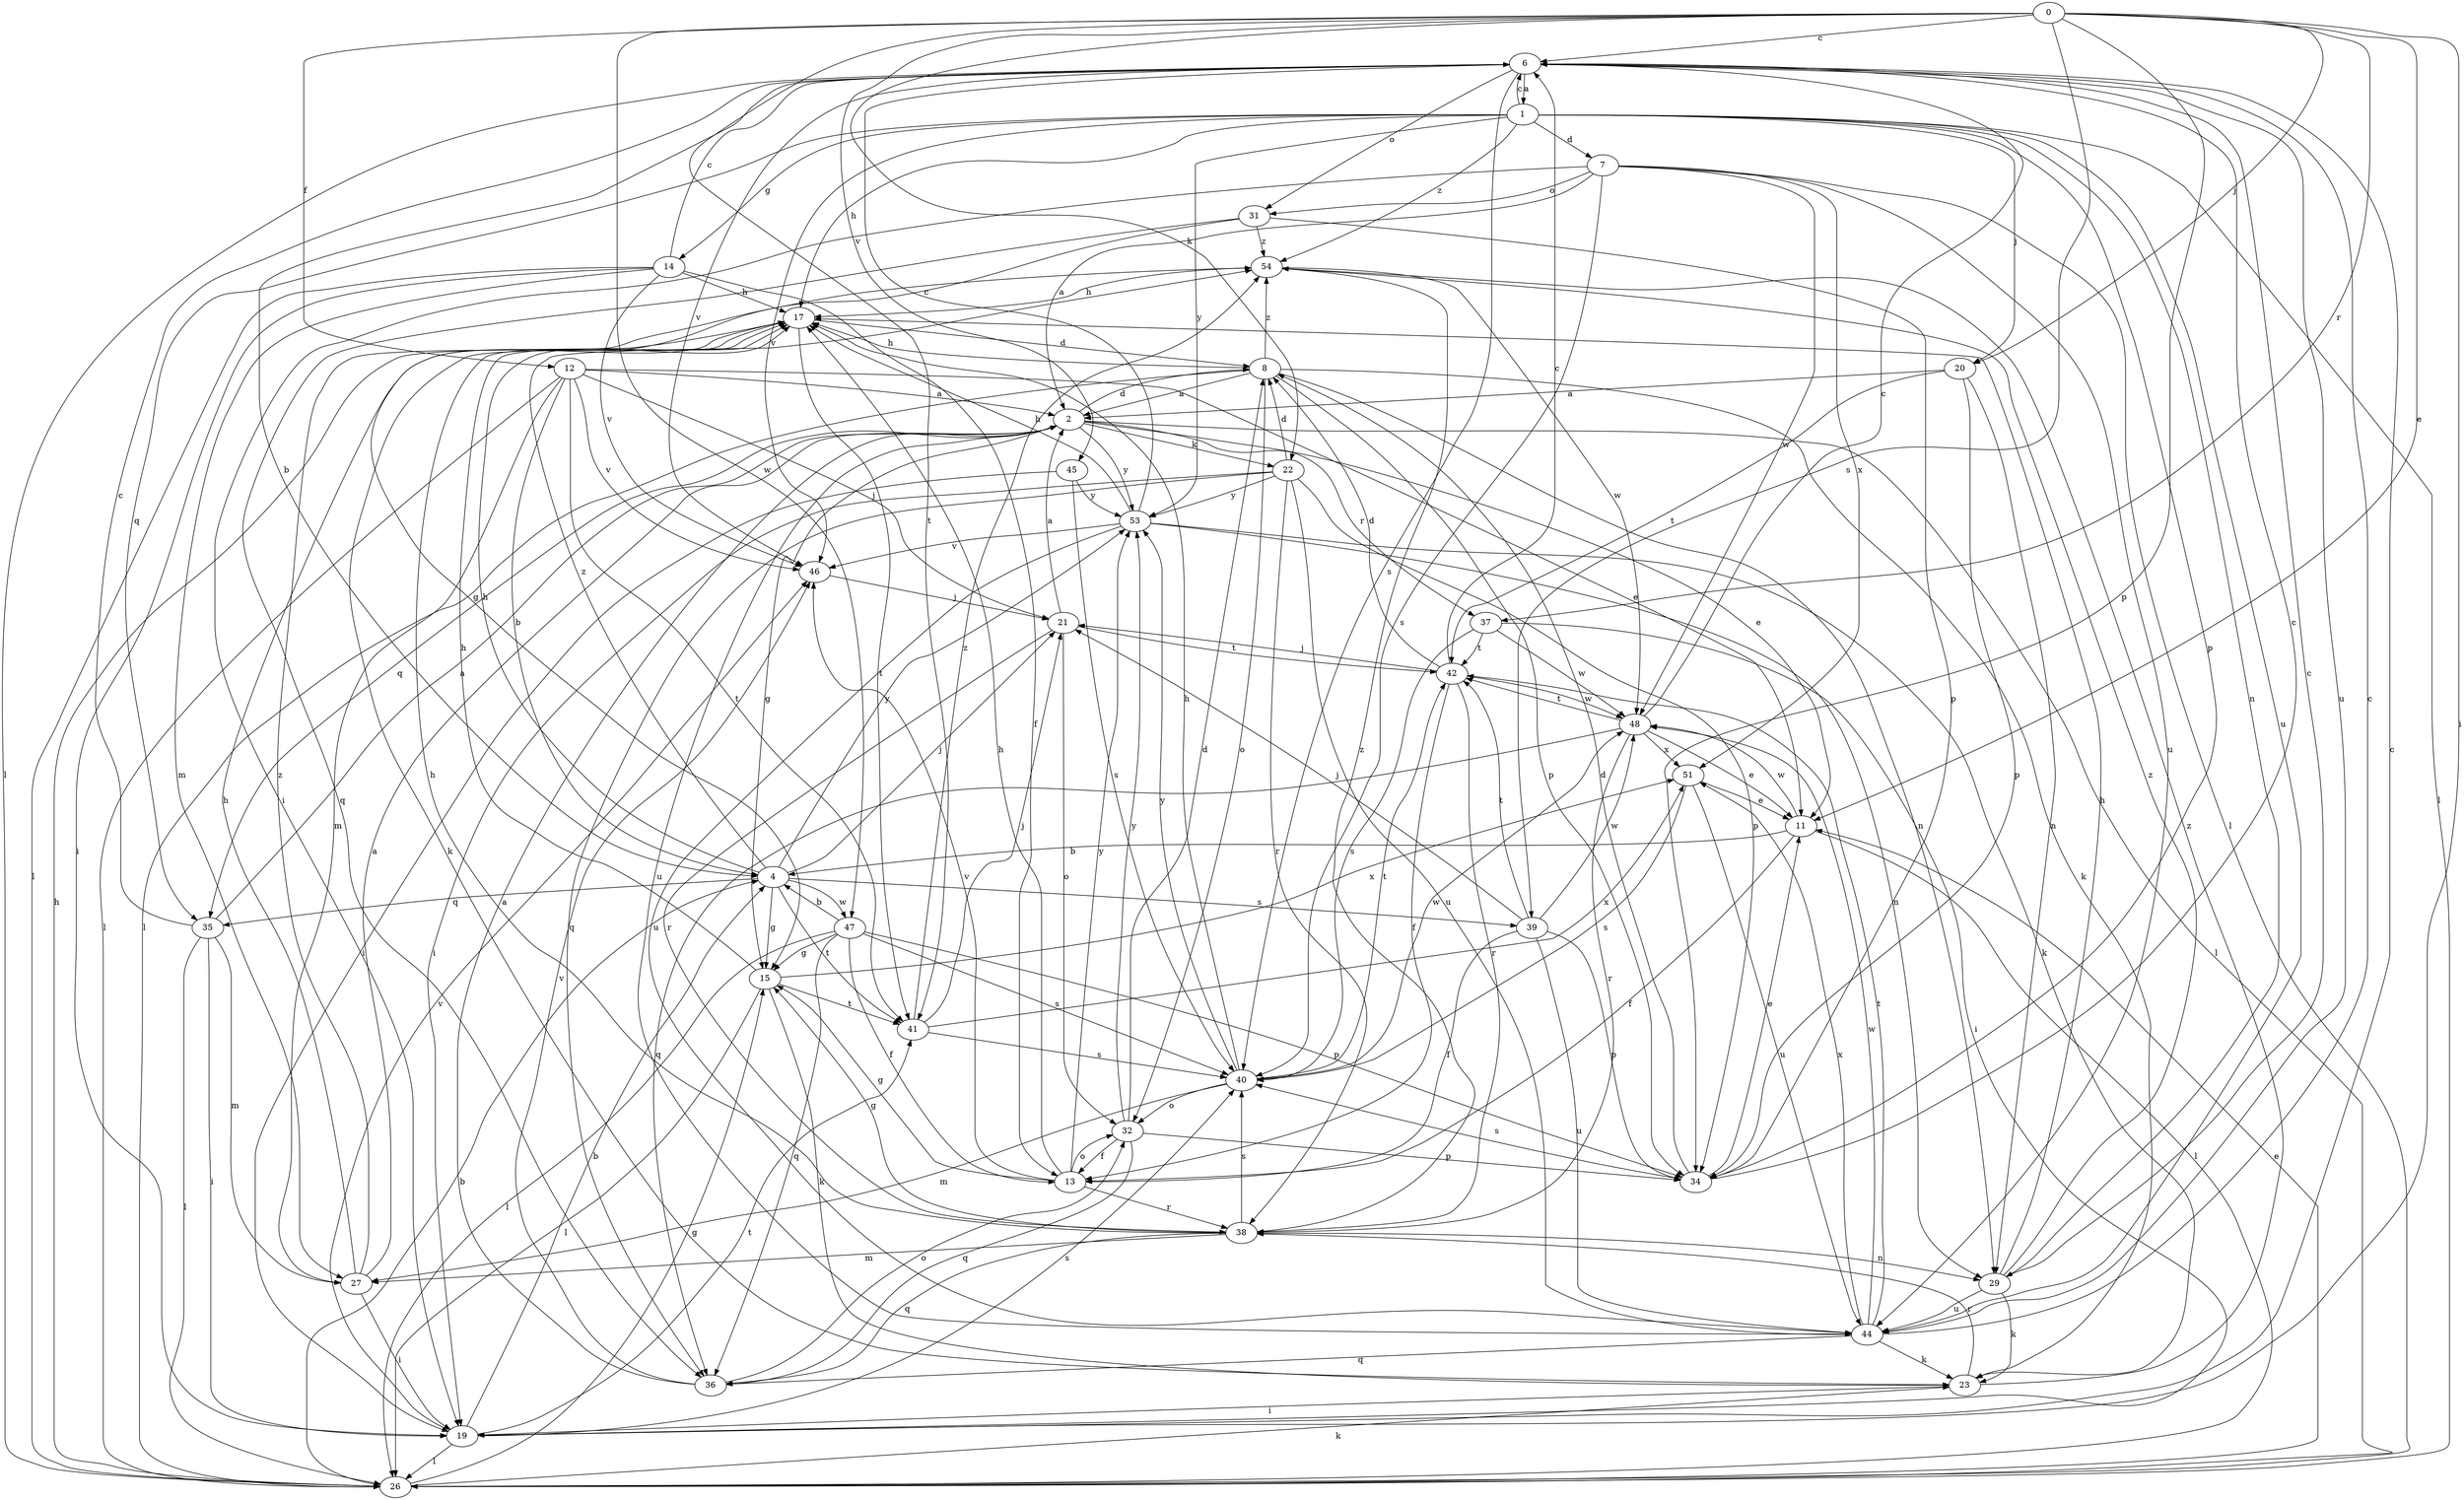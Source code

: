strict digraph  {
0;
1;
2;
4;
6;
7;
8;
11;
12;
13;
14;
15;
17;
19;
20;
21;
22;
23;
26;
27;
29;
31;
32;
34;
35;
36;
37;
38;
39;
40;
41;
42;
44;
45;
46;
47;
48;
51;
53;
54;
0 -> 6  [label=c];
0 -> 11  [label=e];
0 -> 12  [label=f];
0 -> 19  [label=i];
0 -> 20  [label=j];
0 -> 22  [label=k];
0 -> 34  [label=p];
0 -> 37  [label=r];
0 -> 39  [label=s];
0 -> 41  [label=t];
0 -> 45  [label=v];
0 -> 47  [label=w];
1 -> 6  [label=c];
1 -> 7  [label=d];
1 -> 14  [label=g];
1 -> 17  [label=h];
1 -> 20  [label=j];
1 -> 26  [label=l];
1 -> 29  [label=n];
1 -> 34  [label=p];
1 -> 35  [label=q];
1 -> 44  [label=u];
1 -> 46  [label=v];
1 -> 53  [label=y];
1 -> 54  [label=z];
2 -> 8  [label=d];
2 -> 11  [label=e];
2 -> 15  [label=g];
2 -> 22  [label=k];
2 -> 26  [label=l];
2 -> 35  [label=q];
2 -> 37  [label=r];
2 -> 44  [label=u];
2 -> 53  [label=y];
4 -> 15  [label=g];
4 -> 17  [label=h];
4 -> 21  [label=j];
4 -> 35  [label=q];
4 -> 39  [label=s];
4 -> 41  [label=t];
4 -> 47  [label=w];
4 -> 53  [label=y];
4 -> 54  [label=z];
6 -> 1  [label=a];
6 -> 4  [label=b];
6 -> 26  [label=l];
6 -> 31  [label=o];
6 -> 40  [label=s];
6 -> 44  [label=u];
6 -> 46  [label=v];
7 -> 2  [label=a];
7 -> 19  [label=i];
7 -> 26  [label=l];
7 -> 31  [label=o];
7 -> 40  [label=s];
7 -> 44  [label=u];
7 -> 48  [label=w];
7 -> 51  [label=x];
8 -> 2  [label=a];
8 -> 17  [label=h];
8 -> 23  [label=k];
8 -> 26  [label=l];
8 -> 29  [label=n];
8 -> 32  [label=o];
8 -> 34  [label=p];
8 -> 54  [label=z];
11 -> 4  [label=b];
11 -> 13  [label=f];
11 -> 26  [label=l];
11 -> 48  [label=w];
12 -> 2  [label=a];
12 -> 4  [label=b];
12 -> 11  [label=e];
12 -> 21  [label=j];
12 -> 26  [label=l];
12 -> 27  [label=m];
12 -> 41  [label=t];
12 -> 46  [label=v];
13 -> 15  [label=g];
13 -> 17  [label=h];
13 -> 32  [label=o];
13 -> 38  [label=r];
13 -> 46  [label=v];
13 -> 53  [label=y];
14 -> 6  [label=c];
14 -> 13  [label=f];
14 -> 17  [label=h];
14 -> 19  [label=i];
14 -> 26  [label=l];
14 -> 27  [label=m];
14 -> 46  [label=v];
15 -> 17  [label=h];
15 -> 23  [label=k];
15 -> 26  [label=l];
15 -> 41  [label=t];
15 -> 51  [label=x];
17 -> 8  [label=d];
17 -> 23  [label=k];
17 -> 41  [label=t];
19 -> 4  [label=b];
19 -> 6  [label=c];
19 -> 26  [label=l];
19 -> 40  [label=s];
19 -> 41  [label=t];
19 -> 46  [label=v];
20 -> 2  [label=a];
20 -> 29  [label=n];
20 -> 34  [label=p];
20 -> 42  [label=t];
21 -> 2  [label=a];
21 -> 32  [label=o];
21 -> 38  [label=r];
21 -> 42  [label=t];
22 -> 8  [label=d];
22 -> 19  [label=i];
22 -> 34  [label=p];
22 -> 36  [label=q];
22 -> 38  [label=r];
22 -> 44  [label=u];
22 -> 53  [label=y];
23 -> 19  [label=i];
23 -> 38  [label=r];
23 -> 54  [label=z];
26 -> 4  [label=b];
26 -> 11  [label=e];
26 -> 15  [label=g];
26 -> 17  [label=h];
26 -> 23  [label=k];
27 -> 2  [label=a];
27 -> 17  [label=h];
27 -> 19  [label=i];
27 -> 54  [label=z];
29 -> 6  [label=c];
29 -> 17  [label=h];
29 -> 23  [label=k];
29 -> 44  [label=u];
29 -> 54  [label=z];
31 -> 15  [label=g];
31 -> 34  [label=p];
31 -> 36  [label=q];
31 -> 54  [label=z];
32 -> 8  [label=d];
32 -> 13  [label=f];
32 -> 34  [label=p];
32 -> 36  [label=q];
32 -> 53  [label=y];
34 -> 6  [label=c];
34 -> 8  [label=d];
34 -> 11  [label=e];
34 -> 40  [label=s];
35 -> 2  [label=a];
35 -> 6  [label=c];
35 -> 19  [label=i];
35 -> 26  [label=l];
35 -> 27  [label=m];
36 -> 2  [label=a];
36 -> 32  [label=o];
36 -> 46  [label=v];
37 -> 19  [label=i];
37 -> 40  [label=s];
37 -> 42  [label=t];
37 -> 48  [label=w];
38 -> 15  [label=g];
38 -> 17  [label=h];
38 -> 27  [label=m];
38 -> 29  [label=n];
38 -> 36  [label=q];
38 -> 40  [label=s];
38 -> 54  [label=z];
39 -> 13  [label=f];
39 -> 21  [label=j];
39 -> 34  [label=p];
39 -> 42  [label=t];
39 -> 44  [label=u];
39 -> 48  [label=w];
40 -> 17  [label=h];
40 -> 27  [label=m];
40 -> 32  [label=o];
40 -> 42  [label=t];
40 -> 48  [label=w];
40 -> 53  [label=y];
41 -> 21  [label=j];
41 -> 40  [label=s];
41 -> 51  [label=x];
41 -> 54  [label=z];
42 -> 6  [label=c];
42 -> 8  [label=d];
42 -> 13  [label=f];
42 -> 21  [label=j];
42 -> 38  [label=r];
42 -> 48  [label=w];
44 -> 6  [label=c];
44 -> 23  [label=k];
44 -> 36  [label=q];
44 -> 42  [label=t];
44 -> 48  [label=w];
44 -> 51  [label=x];
45 -> 19  [label=i];
45 -> 40  [label=s];
45 -> 53  [label=y];
46 -> 21  [label=j];
47 -> 4  [label=b];
47 -> 13  [label=f];
47 -> 15  [label=g];
47 -> 26  [label=l];
47 -> 34  [label=p];
47 -> 36  [label=q];
47 -> 40  [label=s];
48 -> 6  [label=c];
48 -> 11  [label=e];
48 -> 36  [label=q];
48 -> 38  [label=r];
48 -> 42  [label=t];
48 -> 51  [label=x];
51 -> 11  [label=e];
51 -> 40  [label=s];
51 -> 44  [label=u];
53 -> 6  [label=c];
53 -> 17  [label=h];
53 -> 23  [label=k];
53 -> 29  [label=n];
53 -> 44  [label=u];
53 -> 46  [label=v];
54 -> 17  [label=h];
54 -> 48  [label=w];
}
